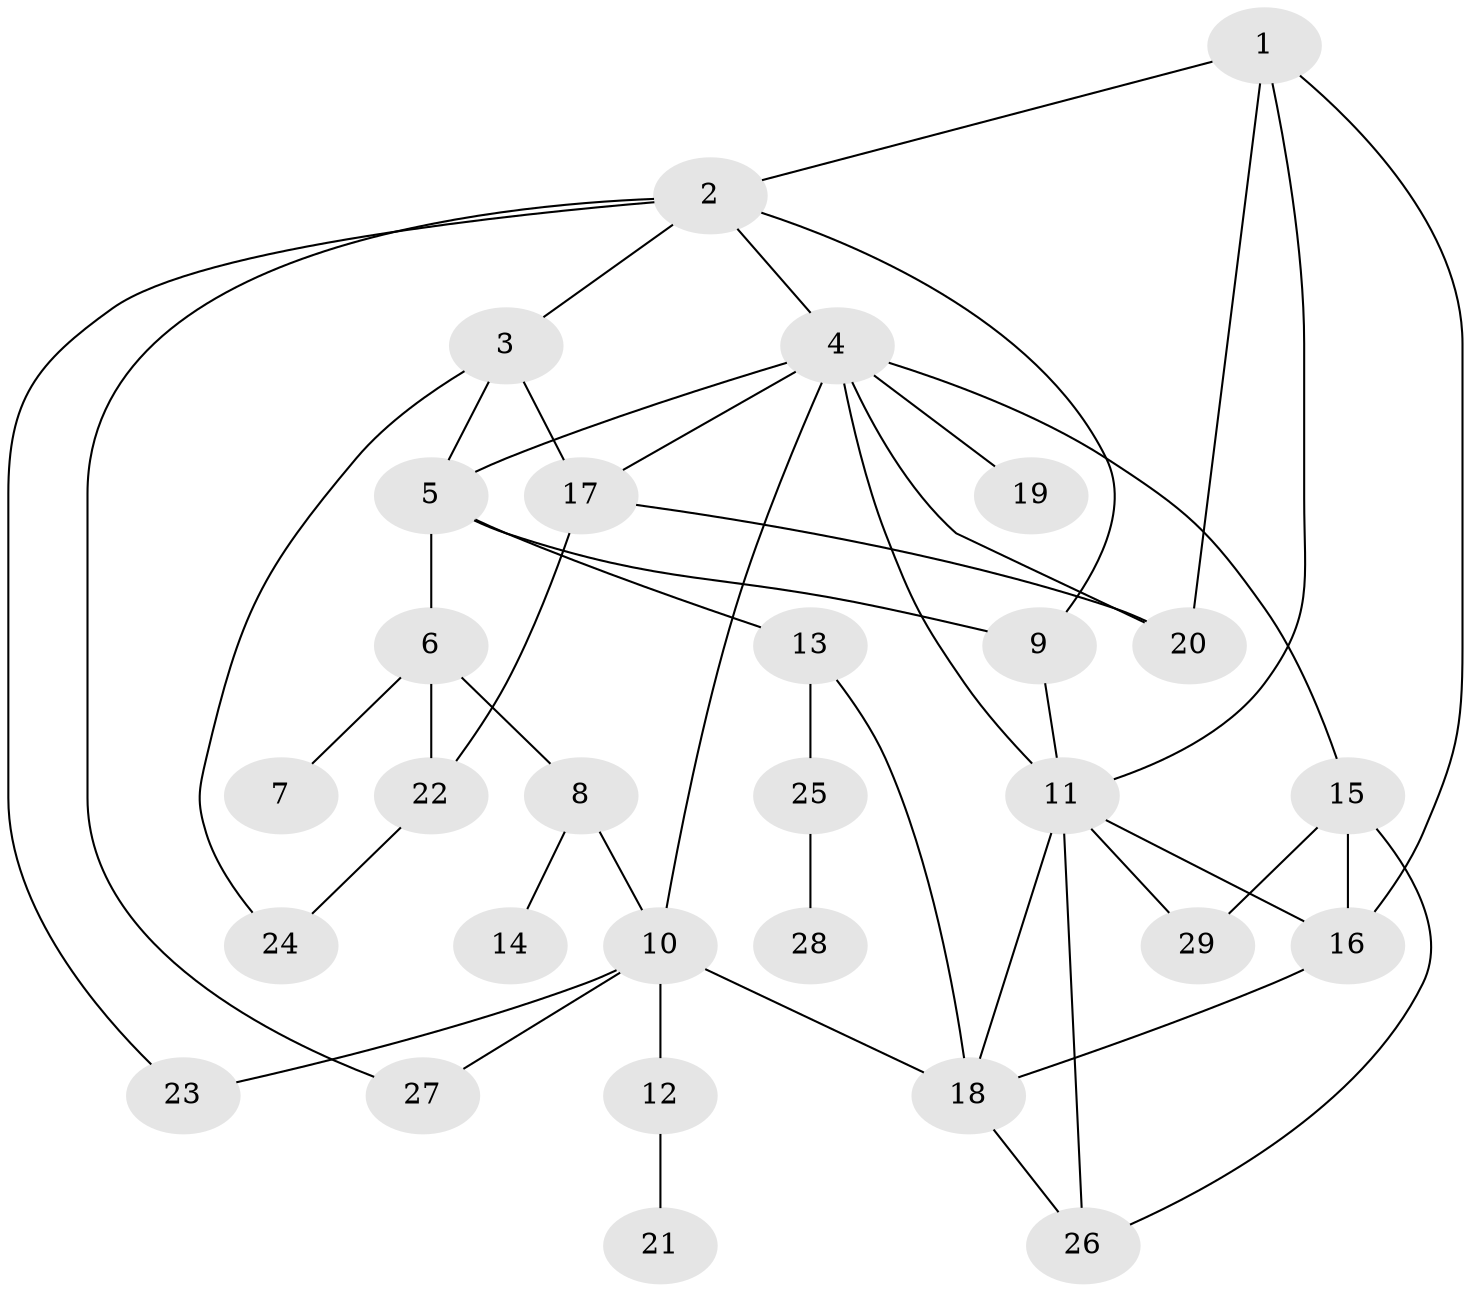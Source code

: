 // original degree distribution, {5: 0.05555555555555555, 7: 0.041666666666666664, 6: 0.027777777777777776, 3: 0.19444444444444445, 4: 0.1111111111111111, 1: 0.3194444444444444, 2: 0.25}
// Generated by graph-tools (version 1.1) at 2025/49/03/04/25 22:49:06]
// undirected, 29 vertices, 48 edges
graph export_dot {
  node [color=gray90,style=filled];
  1;
  2;
  3;
  4;
  5;
  6;
  7;
  8;
  9;
  10;
  11;
  12;
  13;
  14;
  15;
  16;
  17;
  18;
  19;
  20;
  21;
  22;
  23;
  24;
  25;
  26;
  27;
  28;
  29;
  1 -- 2 [weight=1.0];
  1 -- 11 [weight=1.0];
  1 -- 16 [weight=1.0];
  1 -- 20 [weight=1.0];
  2 -- 3 [weight=1.0];
  2 -- 4 [weight=1.0];
  2 -- 9 [weight=1.0];
  2 -- 23 [weight=1.0];
  2 -- 27 [weight=1.0];
  3 -- 5 [weight=1.0];
  3 -- 17 [weight=1.0];
  3 -- 24 [weight=1.0];
  4 -- 5 [weight=1.0];
  4 -- 10 [weight=1.0];
  4 -- 11 [weight=2.0];
  4 -- 15 [weight=1.0];
  4 -- 17 [weight=1.0];
  4 -- 19 [weight=1.0];
  4 -- 20 [weight=1.0];
  5 -- 6 [weight=1.0];
  5 -- 9 [weight=1.0];
  5 -- 13 [weight=1.0];
  6 -- 7 [weight=1.0];
  6 -- 8 [weight=1.0];
  6 -- 22 [weight=1.0];
  8 -- 10 [weight=1.0];
  8 -- 14 [weight=2.0];
  9 -- 11 [weight=1.0];
  10 -- 12 [weight=4.0];
  10 -- 18 [weight=1.0];
  10 -- 23 [weight=1.0];
  10 -- 27 [weight=1.0];
  11 -- 16 [weight=1.0];
  11 -- 18 [weight=1.0];
  11 -- 26 [weight=1.0];
  11 -- 29 [weight=1.0];
  12 -- 21 [weight=1.0];
  13 -- 18 [weight=1.0];
  13 -- 25 [weight=1.0];
  15 -- 16 [weight=2.0];
  15 -- 26 [weight=1.0];
  15 -- 29 [weight=1.0];
  16 -- 18 [weight=1.0];
  17 -- 20 [weight=1.0];
  17 -- 22 [weight=3.0];
  18 -- 26 [weight=1.0];
  22 -- 24 [weight=1.0];
  25 -- 28 [weight=1.0];
}
